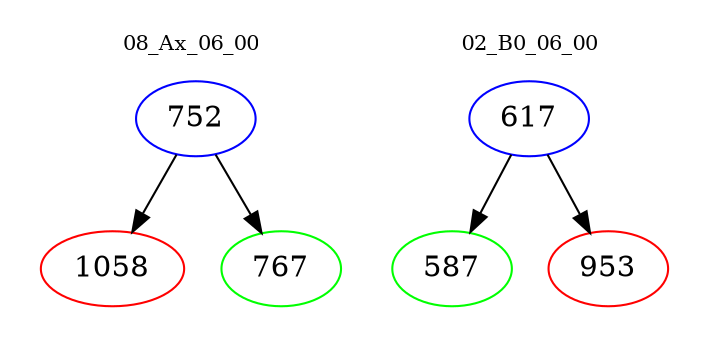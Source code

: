 digraph{
subgraph cluster_0 {
color = white
label = "08_Ax_06_00";
fontsize=10;
T0_752 [label="752", color="blue"]
T0_752 -> T0_1058 [color="black"]
T0_1058 [label="1058", color="red"]
T0_752 -> T0_767 [color="black"]
T0_767 [label="767", color="green"]
}
subgraph cluster_1 {
color = white
label = "02_B0_06_00";
fontsize=10;
T1_617 [label="617", color="blue"]
T1_617 -> T1_587 [color="black"]
T1_587 [label="587", color="green"]
T1_617 -> T1_953 [color="black"]
T1_953 [label="953", color="red"]
}
}
